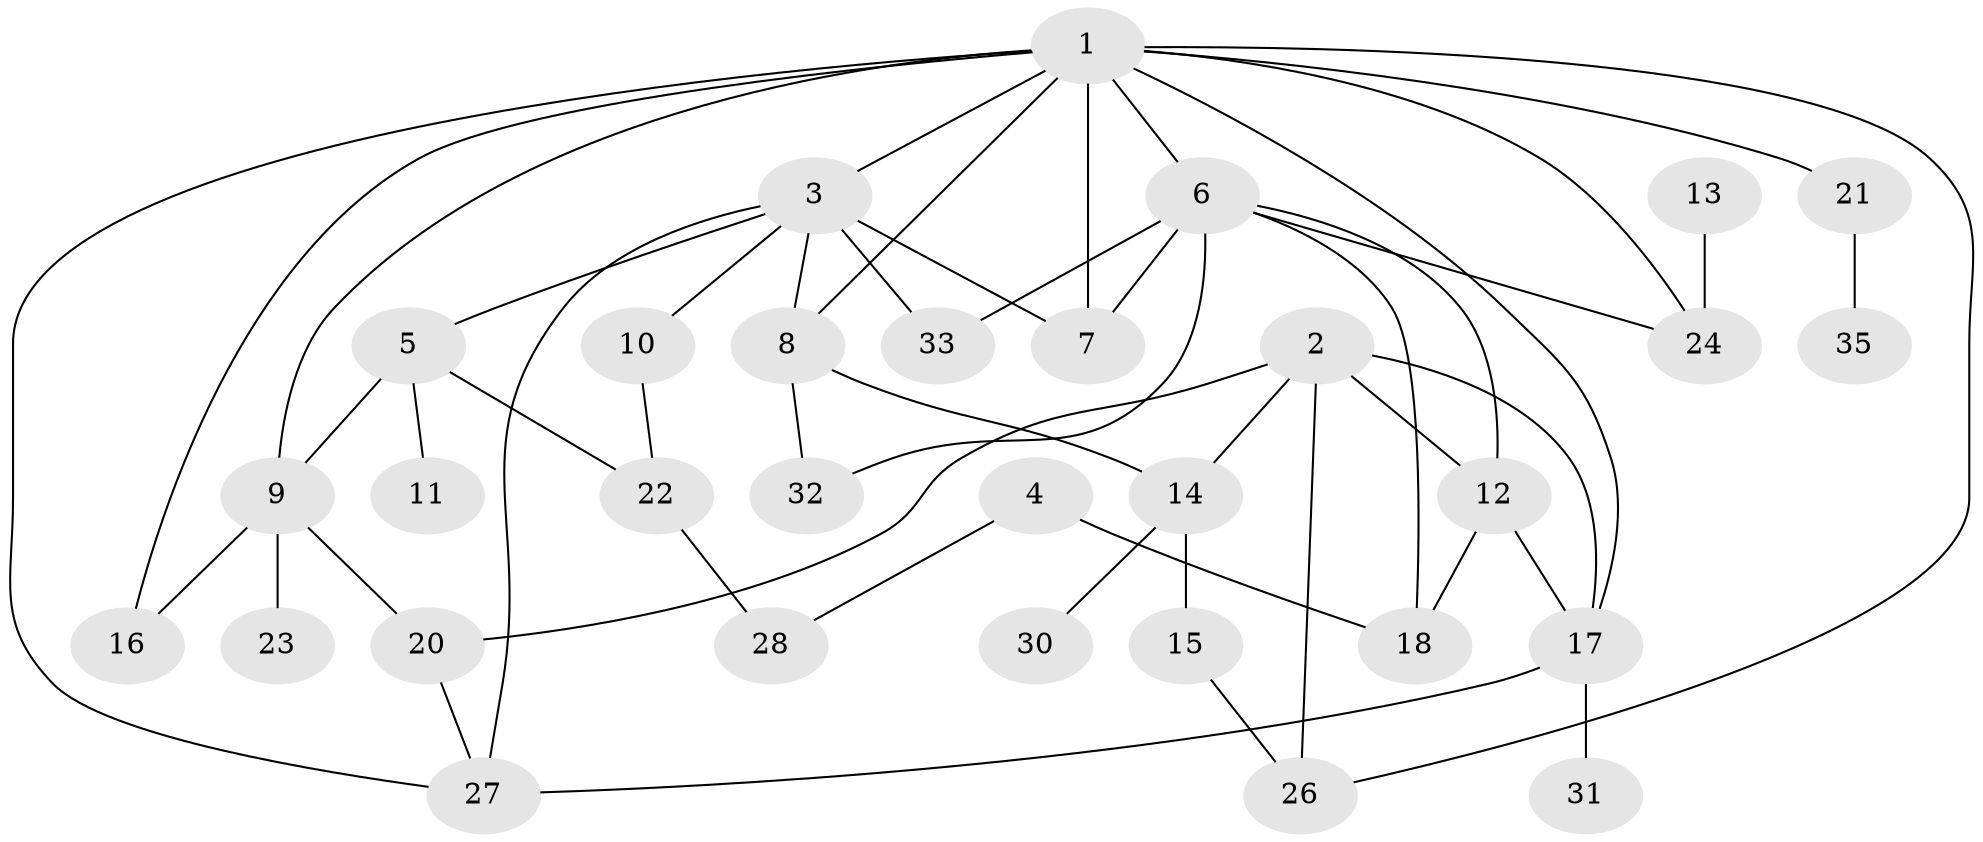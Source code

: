 // original degree distribution, {5: 0.07142857142857142, 4: 0.15714285714285714, 3: 0.3, 1: 0.2, 2: 0.2, 0: 0.05714285714285714, 6: 0.014285714285714285}
// Generated by graph-tools (version 1.1) at 2025/33/03/09/25 02:33:39]
// undirected, 31 vertices, 50 edges
graph export_dot {
graph [start="1"]
  node [color=gray90,style=filled];
  1;
  2;
  3;
  4;
  5;
  6;
  7;
  8;
  9;
  10;
  11;
  12;
  13;
  14;
  15;
  16;
  17;
  18;
  20;
  21;
  22;
  23;
  24;
  26;
  27;
  28;
  30;
  31;
  32;
  33;
  35;
  1 -- 3 [weight=1.0];
  1 -- 6 [weight=1.0];
  1 -- 7 [weight=1.0];
  1 -- 8 [weight=1.0];
  1 -- 9 [weight=2.0];
  1 -- 16 [weight=1.0];
  1 -- 17 [weight=1.0];
  1 -- 21 [weight=2.0];
  1 -- 24 [weight=1.0];
  1 -- 26 [weight=1.0];
  1 -- 27 [weight=1.0];
  2 -- 12 [weight=1.0];
  2 -- 14 [weight=1.0];
  2 -- 17 [weight=1.0];
  2 -- 20 [weight=1.0];
  2 -- 26 [weight=1.0];
  3 -- 5 [weight=1.0];
  3 -- 7 [weight=2.0];
  3 -- 8 [weight=1.0];
  3 -- 10 [weight=1.0];
  3 -- 27 [weight=1.0];
  3 -- 33 [weight=1.0];
  4 -- 18 [weight=1.0];
  4 -- 28 [weight=1.0];
  5 -- 9 [weight=1.0];
  5 -- 11 [weight=1.0];
  5 -- 22 [weight=1.0];
  6 -- 7 [weight=1.0];
  6 -- 12 [weight=1.0];
  6 -- 18 [weight=1.0];
  6 -- 24 [weight=1.0];
  6 -- 32 [weight=1.0];
  6 -- 33 [weight=1.0];
  8 -- 14 [weight=1.0];
  8 -- 32 [weight=1.0];
  9 -- 16 [weight=1.0];
  9 -- 20 [weight=1.0];
  9 -- 23 [weight=1.0];
  10 -- 22 [weight=1.0];
  12 -- 17 [weight=1.0];
  12 -- 18 [weight=1.0];
  13 -- 24 [weight=1.0];
  14 -- 15 [weight=1.0];
  14 -- 30 [weight=1.0];
  15 -- 26 [weight=1.0];
  17 -- 27 [weight=1.0];
  17 -- 31 [weight=1.0];
  20 -- 27 [weight=1.0];
  21 -- 35 [weight=1.0];
  22 -- 28 [weight=1.0];
}
